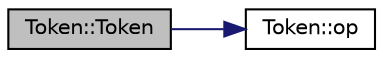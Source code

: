 digraph "Token::Token"
{
 // LATEX_PDF_SIZE
  edge [fontname="Helvetica",fontsize="10",labelfontname="Helvetica",labelfontsize="10"];
  node [fontname="Helvetica",fontsize="10",shape=record];
  rankdir="LR";
  Node1 [label="Token::Token",height=0.2,width=0.4,color="black", fillcolor="grey75", style="filled", fontcolor="black",tooltip=" "];
  Node1 -> Node2 [color="midnightblue",fontsize="10",style="solid",fontname="Helvetica"];
  Node2 [label="Token::op",height=0.2,width=0.4,color="black", fillcolor="white", style="filled",URL="$struct_token.html#a506aa265a7d6d000df83b0cbf54eef27",tooltip=" "];
}
